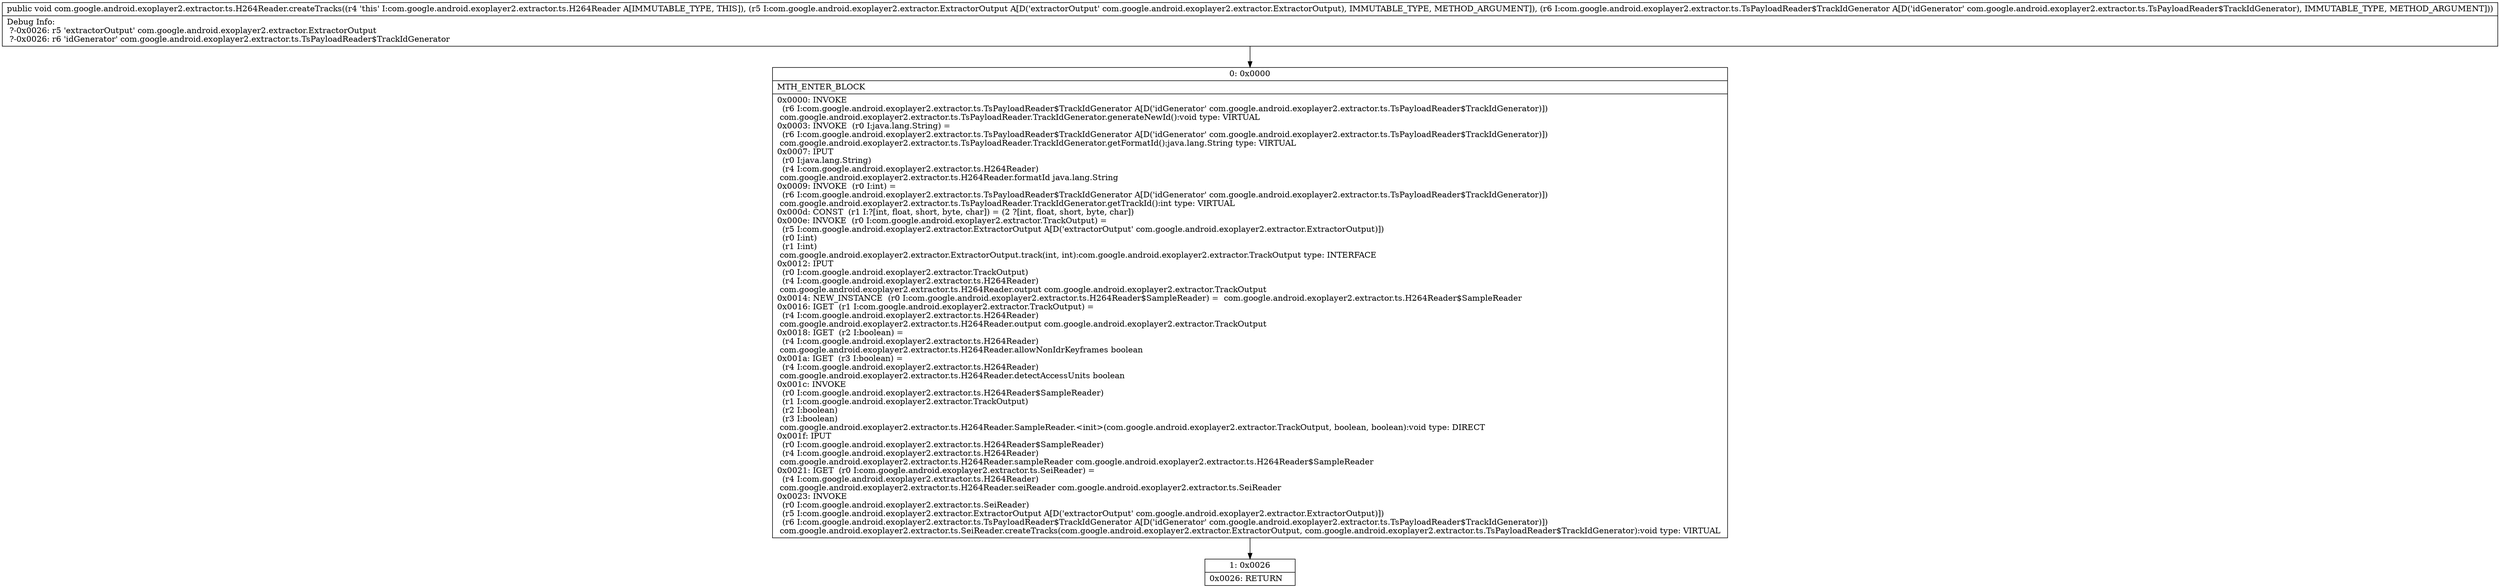 digraph "CFG forcom.google.android.exoplayer2.extractor.ts.H264Reader.createTracks(Lcom\/google\/android\/exoplayer2\/extractor\/ExtractorOutput;Lcom\/google\/android\/exoplayer2\/extractor\/ts\/TsPayloadReader$TrackIdGenerator;)V" {
Node_0 [shape=record,label="{0\:\ 0x0000|MTH_ENTER_BLOCK\l|0x0000: INVOKE  \l  (r6 I:com.google.android.exoplayer2.extractor.ts.TsPayloadReader$TrackIdGenerator A[D('idGenerator' com.google.android.exoplayer2.extractor.ts.TsPayloadReader$TrackIdGenerator)])\l com.google.android.exoplayer2.extractor.ts.TsPayloadReader.TrackIdGenerator.generateNewId():void type: VIRTUAL \l0x0003: INVOKE  (r0 I:java.lang.String) = \l  (r6 I:com.google.android.exoplayer2.extractor.ts.TsPayloadReader$TrackIdGenerator A[D('idGenerator' com.google.android.exoplayer2.extractor.ts.TsPayloadReader$TrackIdGenerator)])\l com.google.android.exoplayer2.extractor.ts.TsPayloadReader.TrackIdGenerator.getFormatId():java.lang.String type: VIRTUAL \l0x0007: IPUT  \l  (r0 I:java.lang.String)\l  (r4 I:com.google.android.exoplayer2.extractor.ts.H264Reader)\l com.google.android.exoplayer2.extractor.ts.H264Reader.formatId java.lang.String \l0x0009: INVOKE  (r0 I:int) = \l  (r6 I:com.google.android.exoplayer2.extractor.ts.TsPayloadReader$TrackIdGenerator A[D('idGenerator' com.google.android.exoplayer2.extractor.ts.TsPayloadReader$TrackIdGenerator)])\l com.google.android.exoplayer2.extractor.ts.TsPayloadReader.TrackIdGenerator.getTrackId():int type: VIRTUAL \l0x000d: CONST  (r1 I:?[int, float, short, byte, char]) = (2 ?[int, float, short, byte, char]) \l0x000e: INVOKE  (r0 I:com.google.android.exoplayer2.extractor.TrackOutput) = \l  (r5 I:com.google.android.exoplayer2.extractor.ExtractorOutput A[D('extractorOutput' com.google.android.exoplayer2.extractor.ExtractorOutput)])\l  (r0 I:int)\l  (r1 I:int)\l com.google.android.exoplayer2.extractor.ExtractorOutput.track(int, int):com.google.android.exoplayer2.extractor.TrackOutput type: INTERFACE \l0x0012: IPUT  \l  (r0 I:com.google.android.exoplayer2.extractor.TrackOutput)\l  (r4 I:com.google.android.exoplayer2.extractor.ts.H264Reader)\l com.google.android.exoplayer2.extractor.ts.H264Reader.output com.google.android.exoplayer2.extractor.TrackOutput \l0x0014: NEW_INSTANCE  (r0 I:com.google.android.exoplayer2.extractor.ts.H264Reader$SampleReader) =  com.google.android.exoplayer2.extractor.ts.H264Reader$SampleReader \l0x0016: IGET  (r1 I:com.google.android.exoplayer2.extractor.TrackOutput) = \l  (r4 I:com.google.android.exoplayer2.extractor.ts.H264Reader)\l com.google.android.exoplayer2.extractor.ts.H264Reader.output com.google.android.exoplayer2.extractor.TrackOutput \l0x0018: IGET  (r2 I:boolean) = \l  (r4 I:com.google.android.exoplayer2.extractor.ts.H264Reader)\l com.google.android.exoplayer2.extractor.ts.H264Reader.allowNonIdrKeyframes boolean \l0x001a: IGET  (r3 I:boolean) = \l  (r4 I:com.google.android.exoplayer2.extractor.ts.H264Reader)\l com.google.android.exoplayer2.extractor.ts.H264Reader.detectAccessUnits boolean \l0x001c: INVOKE  \l  (r0 I:com.google.android.exoplayer2.extractor.ts.H264Reader$SampleReader)\l  (r1 I:com.google.android.exoplayer2.extractor.TrackOutput)\l  (r2 I:boolean)\l  (r3 I:boolean)\l com.google.android.exoplayer2.extractor.ts.H264Reader.SampleReader.\<init\>(com.google.android.exoplayer2.extractor.TrackOutput, boolean, boolean):void type: DIRECT \l0x001f: IPUT  \l  (r0 I:com.google.android.exoplayer2.extractor.ts.H264Reader$SampleReader)\l  (r4 I:com.google.android.exoplayer2.extractor.ts.H264Reader)\l com.google.android.exoplayer2.extractor.ts.H264Reader.sampleReader com.google.android.exoplayer2.extractor.ts.H264Reader$SampleReader \l0x0021: IGET  (r0 I:com.google.android.exoplayer2.extractor.ts.SeiReader) = \l  (r4 I:com.google.android.exoplayer2.extractor.ts.H264Reader)\l com.google.android.exoplayer2.extractor.ts.H264Reader.seiReader com.google.android.exoplayer2.extractor.ts.SeiReader \l0x0023: INVOKE  \l  (r0 I:com.google.android.exoplayer2.extractor.ts.SeiReader)\l  (r5 I:com.google.android.exoplayer2.extractor.ExtractorOutput A[D('extractorOutput' com.google.android.exoplayer2.extractor.ExtractorOutput)])\l  (r6 I:com.google.android.exoplayer2.extractor.ts.TsPayloadReader$TrackIdGenerator A[D('idGenerator' com.google.android.exoplayer2.extractor.ts.TsPayloadReader$TrackIdGenerator)])\l com.google.android.exoplayer2.extractor.ts.SeiReader.createTracks(com.google.android.exoplayer2.extractor.ExtractorOutput, com.google.android.exoplayer2.extractor.ts.TsPayloadReader$TrackIdGenerator):void type: VIRTUAL \l}"];
Node_1 [shape=record,label="{1\:\ 0x0026|0x0026: RETURN   \l}"];
MethodNode[shape=record,label="{public void com.google.android.exoplayer2.extractor.ts.H264Reader.createTracks((r4 'this' I:com.google.android.exoplayer2.extractor.ts.H264Reader A[IMMUTABLE_TYPE, THIS]), (r5 I:com.google.android.exoplayer2.extractor.ExtractorOutput A[D('extractorOutput' com.google.android.exoplayer2.extractor.ExtractorOutput), IMMUTABLE_TYPE, METHOD_ARGUMENT]), (r6 I:com.google.android.exoplayer2.extractor.ts.TsPayloadReader$TrackIdGenerator A[D('idGenerator' com.google.android.exoplayer2.extractor.ts.TsPayloadReader$TrackIdGenerator), IMMUTABLE_TYPE, METHOD_ARGUMENT]))  | Debug Info:\l  ?\-0x0026: r5 'extractorOutput' com.google.android.exoplayer2.extractor.ExtractorOutput\l  ?\-0x0026: r6 'idGenerator' com.google.android.exoplayer2.extractor.ts.TsPayloadReader$TrackIdGenerator\l}"];
MethodNode -> Node_0;
Node_0 -> Node_1;
}

